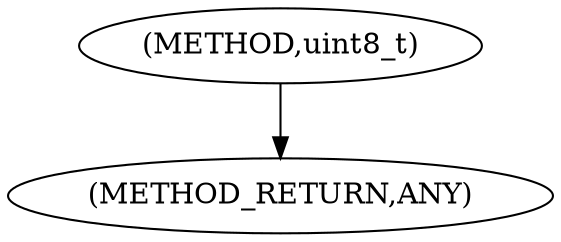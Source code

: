digraph "uint8_t" {  
"100710" [label = <(METHOD,uint8_t)> ]
"100712" [label = <(METHOD_RETURN,ANY)> ]
  "100710" -> "100712" 
}
